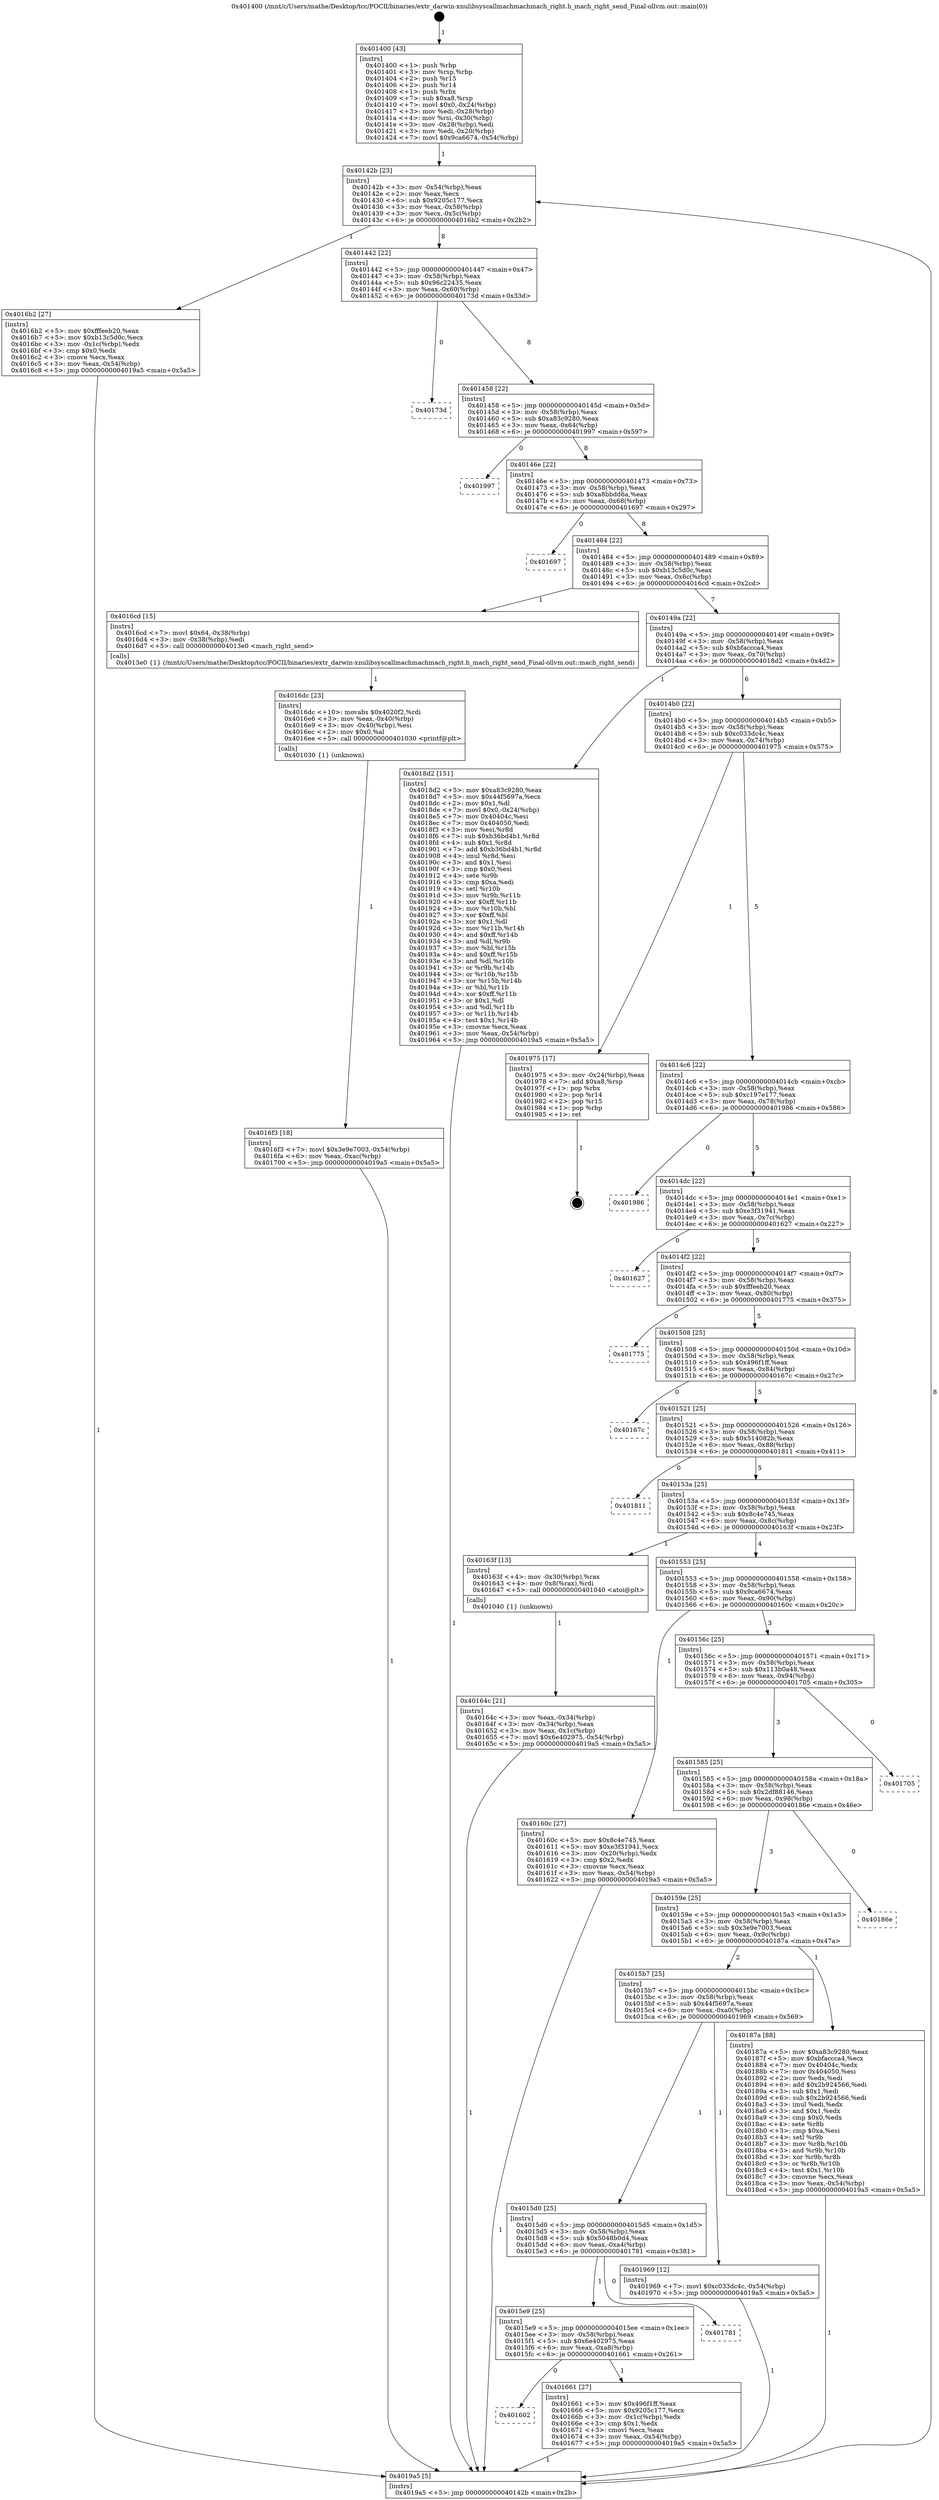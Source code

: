 digraph "0x401400" {
  label = "0x401400 (/mnt/c/Users/mathe/Desktop/tcc/POCII/binaries/extr_darwin-xnulibsyscallmachmachmach_right.h_mach_right_send_Final-ollvm.out::main(0))"
  labelloc = "t"
  node[shape=record]

  Entry [label="",width=0.3,height=0.3,shape=circle,fillcolor=black,style=filled]
  "0x40142b" [label="{
     0x40142b [23]\l
     | [instrs]\l
     &nbsp;&nbsp;0x40142b \<+3\>: mov -0x54(%rbp),%eax\l
     &nbsp;&nbsp;0x40142e \<+2\>: mov %eax,%ecx\l
     &nbsp;&nbsp;0x401430 \<+6\>: sub $0x9205c177,%ecx\l
     &nbsp;&nbsp;0x401436 \<+3\>: mov %eax,-0x58(%rbp)\l
     &nbsp;&nbsp;0x401439 \<+3\>: mov %ecx,-0x5c(%rbp)\l
     &nbsp;&nbsp;0x40143c \<+6\>: je 00000000004016b2 \<main+0x2b2\>\l
  }"]
  "0x4016b2" [label="{
     0x4016b2 [27]\l
     | [instrs]\l
     &nbsp;&nbsp;0x4016b2 \<+5\>: mov $0xfffeeb20,%eax\l
     &nbsp;&nbsp;0x4016b7 \<+5\>: mov $0xb13c5d0c,%ecx\l
     &nbsp;&nbsp;0x4016bc \<+3\>: mov -0x1c(%rbp),%edx\l
     &nbsp;&nbsp;0x4016bf \<+3\>: cmp $0x0,%edx\l
     &nbsp;&nbsp;0x4016c2 \<+3\>: cmove %ecx,%eax\l
     &nbsp;&nbsp;0x4016c5 \<+3\>: mov %eax,-0x54(%rbp)\l
     &nbsp;&nbsp;0x4016c8 \<+5\>: jmp 00000000004019a5 \<main+0x5a5\>\l
  }"]
  "0x401442" [label="{
     0x401442 [22]\l
     | [instrs]\l
     &nbsp;&nbsp;0x401442 \<+5\>: jmp 0000000000401447 \<main+0x47\>\l
     &nbsp;&nbsp;0x401447 \<+3\>: mov -0x58(%rbp),%eax\l
     &nbsp;&nbsp;0x40144a \<+5\>: sub $0x96c22435,%eax\l
     &nbsp;&nbsp;0x40144f \<+3\>: mov %eax,-0x60(%rbp)\l
     &nbsp;&nbsp;0x401452 \<+6\>: je 000000000040173d \<main+0x33d\>\l
  }"]
  Exit [label="",width=0.3,height=0.3,shape=circle,fillcolor=black,style=filled,peripheries=2]
  "0x40173d" [label="{
     0x40173d\l
  }", style=dashed]
  "0x401458" [label="{
     0x401458 [22]\l
     | [instrs]\l
     &nbsp;&nbsp;0x401458 \<+5\>: jmp 000000000040145d \<main+0x5d\>\l
     &nbsp;&nbsp;0x40145d \<+3\>: mov -0x58(%rbp),%eax\l
     &nbsp;&nbsp;0x401460 \<+5\>: sub $0xa83c9280,%eax\l
     &nbsp;&nbsp;0x401465 \<+3\>: mov %eax,-0x64(%rbp)\l
     &nbsp;&nbsp;0x401468 \<+6\>: je 0000000000401997 \<main+0x597\>\l
  }"]
  "0x4016f3" [label="{
     0x4016f3 [18]\l
     | [instrs]\l
     &nbsp;&nbsp;0x4016f3 \<+7\>: movl $0x3e9e7003,-0x54(%rbp)\l
     &nbsp;&nbsp;0x4016fa \<+6\>: mov %eax,-0xac(%rbp)\l
     &nbsp;&nbsp;0x401700 \<+5\>: jmp 00000000004019a5 \<main+0x5a5\>\l
  }"]
  "0x401997" [label="{
     0x401997\l
  }", style=dashed]
  "0x40146e" [label="{
     0x40146e [22]\l
     | [instrs]\l
     &nbsp;&nbsp;0x40146e \<+5\>: jmp 0000000000401473 \<main+0x73\>\l
     &nbsp;&nbsp;0x401473 \<+3\>: mov -0x58(%rbp),%eax\l
     &nbsp;&nbsp;0x401476 \<+5\>: sub $0xa8bbdd6a,%eax\l
     &nbsp;&nbsp;0x40147b \<+3\>: mov %eax,-0x68(%rbp)\l
     &nbsp;&nbsp;0x40147e \<+6\>: je 0000000000401697 \<main+0x297\>\l
  }"]
  "0x4016dc" [label="{
     0x4016dc [23]\l
     | [instrs]\l
     &nbsp;&nbsp;0x4016dc \<+10\>: movabs $0x4020f2,%rdi\l
     &nbsp;&nbsp;0x4016e6 \<+3\>: mov %eax,-0x40(%rbp)\l
     &nbsp;&nbsp;0x4016e9 \<+3\>: mov -0x40(%rbp),%esi\l
     &nbsp;&nbsp;0x4016ec \<+2\>: mov $0x0,%al\l
     &nbsp;&nbsp;0x4016ee \<+5\>: call 0000000000401030 \<printf@plt\>\l
     | [calls]\l
     &nbsp;&nbsp;0x401030 \{1\} (unknown)\l
  }"]
  "0x401697" [label="{
     0x401697\l
  }", style=dashed]
  "0x401484" [label="{
     0x401484 [22]\l
     | [instrs]\l
     &nbsp;&nbsp;0x401484 \<+5\>: jmp 0000000000401489 \<main+0x89\>\l
     &nbsp;&nbsp;0x401489 \<+3\>: mov -0x58(%rbp),%eax\l
     &nbsp;&nbsp;0x40148c \<+5\>: sub $0xb13c5d0c,%eax\l
     &nbsp;&nbsp;0x401491 \<+3\>: mov %eax,-0x6c(%rbp)\l
     &nbsp;&nbsp;0x401494 \<+6\>: je 00000000004016cd \<main+0x2cd\>\l
  }"]
  "0x401602" [label="{
     0x401602\l
  }", style=dashed]
  "0x4016cd" [label="{
     0x4016cd [15]\l
     | [instrs]\l
     &nbsp;&nbsp;0x4016cd \<+7\>: movl $0x64,-0x38(%rbp)\l
     &nbsp;&nbsp;0x4016d4 \<+3\>: mov -0x38(%rbp),%edi\l
     &nbsp;&nbsp;0x4016d7 \<+5\>: call 00000000004013e0 \<mach_right_send\>\l
     | [calls]\l
     &nbsp;&nbsp;0x4013e0 \{1\} (/mnt/c/Users/mathe/Desktop/tcc/POCII/binaries/extr_darwin-xnulibsyscallmachmachmach_right.h_mach_right_send_Final-ollvm.out::mach_right_send)\l
  }"]
  "0x40149a" [label="{
     0x40149a [22]\l
     | [instrs]\l
     &nbsp;&nbsp;0x40149a \<+5\>: jmp 000000000040149f \<main+0x9f\>\l
     &nbsp;&nbsp;0x40149f \<+3\>: mov -0x58(%rbp),%eax\l
     &nbsp;&nbsp;0x4014a2 \<+5\>: sub $0xbfaccca4,%eax\l
     &nbsp;&nbsp;0x4014a7 \<+3\>: mov %eax,-0x70(%rbp)\l
     &nbsp;&nbsp;0x4014aa \<+6\>: je 00000000004018d2 \<main+0x4d2\>\l
  }"]
  "0x401661" [label="{
     0x401661 [27]\l
     | [instrs]\l
     &nbsp;&nbsp;0x401661 \<+5\>: mov $0x496f1ff,%eax\l
     &nbsp;&nbsp;0x401666 \<+5\>: mov $0x9205c177,%ecx\l
     &nbsp;&nbsp;0x40166b \<+3\>: mov -0x1c(%rbp),%edx\l
     &nbsp;&nbsp;0x40166e \<+3\>: cmp $0x1,%edx\l
     &nbsp;&nbsp;0x401671 \<+3\>: cmovl %ecx,%eax\l
     &nbsp;&nbsp;0x401674 \<+3\>: mov %eax,-0x54(%rbp)\l
     &nbsp;&nbsp;0x401677 \<+5\>: jmp 00000000004019a5 \<main+0x5a5\>\l
  }"]
  "0x4018d2" [label="{
     0x4018d2 [151]\l
     | [instrs]\l
     &nbsp;&nbsp;0x4018d2 \<+5\>: mov $0xa83c9280,%eax\l
     &nbsp;&nbsp;0x4018d7 \<+5\>: mov $0x44f5697a,%ecx\l
     &nbsp;&nbsp;0x4018dc \<+2\>: mov $0x1,%dl\l
     &nbsp;&nbsp;0x4018de \<+7\>: movl $0x0,-0x24(%rbp)\l
     &nbsp;&nbsp;0x4018e5 \<+7\>: mov 0x40404c,%esi\l
     &nbsp;&nbsp;0x4018ec \<+7\>: mov 0x404050,%edi\l
     &nbsp;&nbsp;0x4018f3 \<+3\>: mov %esi,%r8d\l
     &nbsp;&nbsp;0x4018f6 \<+7\>: sub $0xb36bd4b1,%r8d\l
     &nbsp;&nbsp;0x4018fd \<+4\>: sub $0x1,%r8d\l
     &nbsp;&nbsp;0x401901 \<+7\>: add $0xb36bd4b1,%r8d\l
     &nbsp;&nbsp;0x401908 \<+4\>: imul %r8d,%esi\l
     &nbsp;&nbsp;0x40190c \<+3\>: and $0x1,%esi\l
     &nbsp;&nbsp;0x40190f \<+3\>: cmp $0x0,%esi\l
     &nbsp;&nbsp;0x401912 \<+4\>: sete %r9b\l
     &nbsp;&nbsp;0x401916 \<+3\>: cmp $0xa,%edi\l
     &nbsp;&nbsp;0x401919 \<+4\>: setl %r10b\l
     &nbsp;&nbsp;0x40191d \<+3\>: mov %r9b,%r11b\l
     &nbsp;&nbsp;0x401920 \<+4\>: xor $0xff,%r11b\l
     &nbsp;&nbsp;0x401924 \<+3\>: mov %r10b,%bl\l
     &nbsp;&nbsp;0x401927 \<+3\>: xor $0xff,%bl\l
     &nbsp;&nbsp;0x40192a \<+3\>: xor $0x1,%dl\l
     &nbsp;&nbsp;0x40192d \<+3\>: mov %r11b,%r14b\l
     &nbsp;&nbsp;0x401930 \<+4\>: and $0xff,%r14b\l
     &nbsp;&nbsp;0x401934 \<+3\>: and %dl,%r9b\l
     &nbsp;&nbsp;0x401937 \<+3\>: mov %bl,%r15b\l
     &nbsp;&nbsp;0x40193a \<+4\>: and $0xff,%r15b\l
     &nbsp;&nbsp;0x40193e \<+3\>: and %dl,%r10b\l
     &nbsp;&nbsp;0x401941 \<+3\>: or %r9b,%r14b\l
     &nbsp;&nbsp;0x401944 \<+3\>: or %r10b,%r15b\l
     &nbsp;&nbsp;0x401947 \<+3\>: xor %r15b,%r14b\l
     &nbsp;&nbsp;0x40194a \<+3\>: or %bl,%r11b\l
     &nbsp;&nbsp;0x40194d \<+4\>: xor $0xff,%r11b\l
     &nbsp;&nbsp;0x401951 \<+3\>: or $0x1,%dl\l
     &nbsp;&nbsp;0x401954 \<+3\>: and %dl,%r11b\l
     &nbsp;&nbsp;0x401957 \<+3\>: or %r11b,%r14b\l
     &nbsp;&nbsp;0x40195a \<+4\>: test $0x1,%r14b\l
     &nbsp;&nbsp;0x40195e \<+3\>: cmovne %ecx,%eax\l
     &nbsp;&nbsp;0x401961 \<+3\>: mov %eax,-0x54(%rbp)\l
     &nbsp;&nbsp;0x401964 \<+5\>: jmp 00000000004019a5 \<main+0x5a5\>\l
  }"]
  "0x4014b0" [label="{
     0x4014b0 [22]\l
     | [instrs]\l
     &nbsp;&nbsp;0x4014b0 \<+5\>: jmp 00000000004014b5 \<main+0xb5\>\l
     &nbsp;&nbsp;0x4014b5 \<+3\>: mov -0x58(%rbp),%eax\l
     &nbsp;&nbsp;0x4014b8 \<+5\>: sub $0xc033dc4c,%eax\l
     &nbsp;&nbsp;0x4014bd \<+3\>: mov %eax,-0x74(%rbp)\l
     &nbsp;&nbsp;0x4014c0 \<+6\>: je 0000000000401975 \<main+0x575\>\l
  }"]
  "0x4015e9" [label="{
     0x4015e9 [25]\l
     | [instrs]\l
     &nbsp;&nbsp;0x4015e9 \<+5\>: jmp 00000000004015ee \<main+0x1ee\>\l
     &nbsp;&nbsp;0x4015ee \<+3\>: mov -0x58(%rbp),%eax\l
     &nbsp;&nbsp;0x4015f1 \<+5\>: sub $0x6e402975,%eax\l
     &nbsp;&nbsp;0x4015f6 \<+6\>: mov %eax,-0xa8(%rbp)\l
     &nbsp;&nbsp;0x4015fc \<+6\>: je 0000000000401661 \<main+0x261\>\l
  }"]
  "0x401975" [label="{
     0x401975 [17]\l
     | [instrs]\l
     &nbsp;&nbsp;0x401975 \<+3\>: mov -0x24(%rbp),%eax\l
     &nbsp;&nbsp;0x401978 \<+7\>: add $0xa8,%rsp\l
     &nbsp;&nbsp;0x40197f \<+1\>: pop %rbx\l
     &nbsp;&nbsp;0x401980 \<+2\>: pop %r14\l
     &nbsp;&nbsp;0x401982 \<+2\>: pop %r15\l
     &nbsp;&nbsp;0x401984 \<+1\>: pop %rbp\l
     &nbsp;&nbsp;0x401985 \<+1\>: ret\l
  }"]
  "0x4014c6" [label="{
     0x4014c6 [22]\l
     | [instrs]\l
     &nbsp;&nbsp;0x4014c6 \<+5\>: jmp 00000000004014cb \<main+0xcb\>\l
     &nbsp;&nbsp;0x4014cb \<+3\>: mov -0x58(%rbp),%eax\l
     &nbsp;&nbsp;0x4014ce \<+5\>: sub $0xc197e177,%eax\l
     &nbsp;&nbsp;0x4014d3 \<+3\>: mov %eax,-0x78(%rbp)\l
     &nbsp;&nbsp;0x4014d6 \<+6\>: je 0000000000401986 \<main+0x586\>\l
  }"]
  "0x401781" [label="{
     0x401781\l
  }", style=dashed]
  "0x401986" [label="{
     0x401986\l
  }", style=dashed]
  "0x4014dc" [label="{
     0x4014dc [22]\l
     | [instrs]\l
     &nbsp;&nbsp;0x4014dc \<+5\>: jmp 00000000004014e1 \<main+0xe1\>\l
     &nbsp;&nbsp;0x4014e1 \<+3\>: mov -0x58(%rbp),%eax\l
     &nbsp;&nbsp;0x4014e4 \<+5\>: sub $0xe3f31941,%eax\l
     &nbsp;&nbsp;0x4014e9 \<+3\>: mov %eax,-0x7c(%rbp)\l
     &nbsp;&nbsp;0x4014ec \<+6\>: je 0000000000401627 \<main+0x227\>\l
  }"]
  "0x4015d0" [label="{
     0x4015d0 [25]\l
     | [instrs]\l
     &nbsp;&nbsp;0x4015d0 \<+5\>: jmp 00000000004015d5 \<main+0x1d5\>\l
     &nbsp;&nbsp;0x4015d5 \<+3\>: mov -0x58(%rbp),%eax\l
     &nbsp;&nbsp;0x4015d8 \<+5\>: sub $0x5048b0d4,%eax\l
     &nbsp;&nbsp;0x4015dd \<+6\>: mov %eax,-0xa4(%rbp)\l
     &nbsp;&nbsp;0x4015e3 \<+6\>: je 0000000000401781 \<main+0x381\>\l
  }"]
  "0x401627" [label="{
     0x401627\l
  }", style=dashed]
  "0x4014f2" [label="{
     0x4014f2 [22]\l
     | [instrs]\l
     &nbsp;&nbsp;0x4014f2 \<+5\>: jmp 00000000004014f7 \<main+0xf7\>\l
     &nbsp;&nbsp;0x4014f7 \<+3\>: mov -0x58(%rbp),%eax\l
     &nbsp;&nbsp;0x4014fa \<+5\>: sub $0xfffeeb20,%eax\l
     &nbsp;&nbsp;0x4014ff \<+3\>: mov %eax,-0x80(%rbp)\l
     &nbsp;&nbsp;0x401502 \<+6\>: je 0000000000401775 \<main+0x375\>\l
  }"]
  "0x401969" [label="{
     0x401969 [12]\l
     | [instrs]\l
     &nbsp;&nbsp;0x401969 \<+7\>: movl $0xc033dc4c,-0x54(%rbp)\l
     &nbsp;&nbsp;0x401970 \<+5\>: jmp 00000000004019a5 \<main+0x5a5\>\l
  }"]
  "0x401775" [label="{
     0x401775\l
  }", style=dashed]
  "0x401508" [label="{
     0x401508 [25]\l
     | [instrs]\l
     &nbsp;&nbsp;0x401508 \<+5\>: jmp 000000000040150d \<main+0x10d\>\l
     &nbsp;&nbsp;0x40150d \<+3\>: mov -0x58(%rbp),%eax\l
     &nbsp;&nbsp;0x401510 \<+5\>: sub $0x496f1ff,%eax\l
     &nbsp;&nbsp;0x401515 \<+6\>: mov %eax,-0x84(%rbp)\l
     &nbsp;&nbsp;0x40151b \<+6\>: je 000000000040167c \<main+0x27c\>\l
  }"]
  "0x4015b7" [label="{
     0x4015b7 [25]\l
     | [instrs]\l
     &nbsp;&nbsp;0x4015b7 \<+5\>: jmp 00000000004015bc \<main+0x1bc\>\l
     &nbsp;&nbsp;0x4015bc \<+3\>: mov -0x58(%rbp),%eax\l
     &nbsp;&nbsp;0x4015bf \<+5\>: sub $0x44f5697a,%eax\l
     &nbsp;&nbsp;0x4015c4 \<+6\>: mov %eax,-0xa0(%rbp)\l
     &nbsp;&nbsp;0x4015ca \<+6\>: je 0000000000401969 \<main+0x569\>\l
  }"]
  "0x40167c" [label="{
     0x40167c\l
  }", style=dashed]
  "0x401521" [label="{
     0x401521 [25]\l
     | [instrs]\l
     &nbsp;&nbsp;0x401521 \<+5\>: jmp 0000000000401526 \<main+0x126\>\l
     &nbsp;&nbsp;0x401526 \<+3\>: mov -0x58(%rbp),%eax\l
     &nbsp;&nbsp;0x401529 \<+5\>: sub $0x514082b,%eax\l
     &nbsp;&nbsp;0x40152e \<+6\>: mov %eax,-0x88(%rbp)\l
     &nbsp;&nbsp;0x401534 \<+6\>: je 0000000000401811 \<main+0x411\>\l
  }"]
  "0x40187a" [label="{
     0x40187a [88]\l
     | [instrs]\l
     &nbsp;&nbsp;0x40187a \<+5\>: mov $0xa83c9280,%eax\l
     &nbsp;&nbsp;0x40187f \<+5\>: mov $0xbfaccca4,%ecx\l
     &nbsp;&nbsp;0x401884 \<+7\>: mov 0x40404c,%edx\l
     &nbsp;&nbsp;0x40188b \<+7\>: mov 0x404050,%esi\l
     &nbsp;&nbsp;0x401892 \<+2\>: mov %edx,%edi\l
     &nbsp;&nbsp;0x401894 \<+6\>: add $0x2b924566,%edi\l
     &nbsp;&nbsp;0x40189a \<+3\>: sub $0x1,%edi\l
     &nbsp;&nbsp;0x40189d \<+6\>: sub $0x2b924566,%edi\l
     &nbsp;&nbsp;0x4018a3 \<+3\>: imul %edi,%edx\l
     &nbsp;&nbsp;0x4018a6 \<+3\>: and $0x1,%edx\l
     &nbsp;&nbsp;0x4018a9 \<+3\>: cmp $0x0,%edx\l
     &nbsp;&nbsp;0x4018ac \<+4\>: sete %r8b\l
     &nbsp;&nbsp;0x4018b0 \<+3\>: cmp $0xa,%esi\l
     &nbsp;&nbsp;0x4018b3 \<+4\>: setl %r9b\l
     &nbsp;&nbsp;0x4018b7 \<+3\>: mov %r8b,%r10b\l
     &nbsp;&nbsp;0x4018ba \<+3\>: and %r9b,%r10b\l
     &nbsp;&nbsp;0x4018bd \<+3\>: xor %r9b,%r8b\l
     &nbsp;&nbsp;0x4018c0 \<+3\>: or %r8b,%r10b\l
     &nbsp;&nbsp;0x4018c3 \<+4\>: test $0x1,%r10b\l
     &nbsp;&nbsp;0x4018c7 \<+3\>: cmovne %ecx,%eax\l
     &nbsp;&nbsp;0x4018ca \<+3\>: mov %eax,-0x54(%rbp)\l
     &nbsp;&nbsp;0x4018cd \<+5\>: jmp 00000000004019a5 \<main+0x5a5\>\l
  }"]
  "0x401811" [label="{
     0x401811\l
  }", style=dashed]
  "0x40153a" [label="{
     0x40153a [25]\l
     | [instrs]\l
     &nbsp;&nbsp;0x40153a \<+5\>: jmp 000000000040153f \<main+0x13f\>\l
     &nbsp;&nbsp;0x40153f \<+3\>: mov -0x58(%rbp),%eax\l
     &nbsp;&nbsp;0x401542 \<+5\>: sub $0x8c4e745,%eax\l
     &nbsp;&nbsp;0x401547 \<+6\>: mov %eax,-0x8c(%rbp)\l
     &nbsp;&nbsp;0x40154d \<+6\>: je 000000000040163f \<main+0x23f\>\l
  }"]
  "0x40159e" [label="{
     0x40159e [25]\l
     | [instrs]\l
     &nbsp;&nbsp;0x40159e \<+5\>: jmp 00000000004015a3 \<main+0x1a3\>\l
     &nbsp;&nbsp;0x4015a3 \<+3\>: mov -0x58(%rbp),%eax\l
     &nbsp;&nbsp;0x4015a6 \<+5\>: sub $0x3e9e7003,%eax\l
     &nbsp;&nbsp;0x4015ab \<+6\>: mov %eax,-0x9c(%rbp)\l
     &nbsp;&nbsp;0x4015b1 \<+6\>: je 000000000040187a \<main+0x47a\>\l
  }"]
  "0x40163f" [label="{
     0x40163f [13]\l
     | [instrs]\l
     &nbsp;&nbsp;0x40163f \<+4\>: mov -0x30(%rbp),%rax\l
     &nbsp;&nbsp;0x401643 \<+4\>: mov 0x8(%rax),%rdi\l
     &nbsp;&nbsp;0x401647 \<+5\>: call 0000000000401040 \<atoi@plt\>\l
     | [calls]\l
     &nbsp;&nbsp;0x401040 \{1\} (unknown)\l
  }"]
  "0x401553" [label="{
     0x401553 [25]\l
     | [instrs]\l
     &nbsp;&nbsp;0x401553 \<+5\>: jmp 0000000000401558 \<main+0x158\>\l
     &nbsp;&nbsp;0x401558 \<+3\>: mov -0x58(%rbp),%eax\l
     &nbsp;&nbsp;0x40155b \<+5\>: sub $0x9ca6674,%eax\l
     &nbsp;&nbsp;0x401560 \<+6\>: mov %eax,-0x90(%rbp)\l
     &nbsp;&nbsp;0x401566 \<+6\>: je 000000000040160c \<main+0x20c\>\l
  }"]
  "0x40186e" [label="{
     0x40186e\l
  }", style=dashed]
  "0x40160c" [label="{
     0x40160c [27]\l
     | [instrs]\l
     &nbsp;&nbsp;0x40160c \<+5\>: mov $0x8c4e745,%eax\l
     &nbsp;&nbsp;0x401611 \<+5\>: mov $0xe3f31941,%ecx\l
     &nbsp;&nbsp;0x401616 \<+3\>: mov -0x20(%rbp),%edx\l
     &nbsp;&nbsp;0x401619 \<+3\>: cmp $0x2,%edx\l
     &nbsp;&nbsp;0x40161c \<+3\>: cmovne %ecx,%eax\l
     &nbsp;&nbsp;0x40161f \<+3\>: mov %eax,-0x54(%rbp)\l
     &nbsp;&nbsp;0x401622 \<+5\>: jmp 00000000004019a5 \<main+0x5a5\>\l
  }"]
  "0x40156c" [label="{
     0x40156c [25]\l
     | [instrs]\l
     &nbsp;&nbsp;0x40156c \<+5\>: jmp 0000000000401571 \<main+0x171\>\l
     &nbsp;&nbsp;0x401571 \<+3\>: mov -0x58(%rbp),%eax\l
     &nbsp;&nbsp;0x401574 \<+5\>: sub $0x113b0a48,%eax\l
     &nbsp;&nbsp;0x401579 \<+6\>: mov %eax,-0x94(%rbp)\l
     &nbsp;&nbsp;0x40157f \<+6\>: je 0000000000401705 \<main+0x305\>\l
  }"]
  "0x4019a5" [label="{
     0x4019a5 [5]\l
     | [instrs]\l
     &nbsp;&nbsp;0x4019a5 \<+5\>: jmp 000000000040142b \<main+0x2b\>\l
  }"]
  "0x401400" [label="{
     0x401400 [43]\l
     | [instrs]\l
     &nbsp;&nbsp;0x401400 \<+1\>: push %rbp\l
     &nbsp;&nbsp;0x401401 \<+3\>: mov %rsp,%rbp\l
     &nbsp;&nbsp;0x401404 \<+2\>: push %r15\l
     &nbsp;&nbsp;0x401406 \<+2\>: push %r14\l
     &nbsp;&nbsp;0x401408 \<+1\>: push %rbx\l
     &nbsp;&nbsp;0x401409 \<+7\>: sub $0xa8,%rsp\l
     &nbsp;&nbsp;0x401410 \<+7\>: movl $0x0,-0x24(%rbp)\l
     &nbsp;&nbsp;0x401417 \<+3\>: mov %edi,-0x28(%rbp)\l
     &nbsp;&nbsp;0x40141a \<+4\>: mov %rsi,-0x30(%rbp)\l
     &nbsp;&nbsp;0x40141e \<+3\>: mov -0x28(%rbp),%edi\l
     &nbsp;&nbsp;0x401421 \<+3\>: mov %edi,-0x20(%rbp)\l
     &nbsp;&nbsp;0x401424 \<+7\>: movl $0x9ca6674,-0x54(%rbp)\l
  }"]
  "0x40164c" [label="{
     0x40164c [21]\l
     | [instrs]\l
     &nbsp;&nbsp;0x40164c \<+3\>: mov %eax,-0x34(%rbp)\l
     &nbsp;&nbsp;0x40164f \<+3\>: mov -0x34(%rbp),%eax\l
     &nbsp;&nbsp;0x401652 \<+3\>: mov %eax,-0x1c(%rbp)\l
     &nbsp;&nbsp;0x401655 \<+7\>: movl $0x6e402975,-0x54(%rbp)\l
     &nbsp;&nbsp;0x40165c \<+5\>: jmp 00000000004019a5 \<main+0x5a5\>\l
  }"]
  "0x401585" [label="{
     0x401585 [25]\l
     | [instrs]\l
     &nbsp;&nbsp;0x401585 \<+5\>: jmp 000000000040158a \<main+0x18a\>\l
     &nbsp;&nbsp;0x40158a \<+3\>: mov -0x58(%rbp),%eax\l
     &nbsp;&nbsp;0x40158d \<+5\>: sub $0x2df88146,%eax\l
     &nbsp;&nbsp;0x401592 \<+6\>: mov %eax,-0x98(%rbp)\l
     &nbsp;&nbsp;0x401598 \<+6\>: je 000000000040186e \<main+0x46e\>\l
  }"]
  "0x401705" [label="{
     0x401705\l
  }", style=dashed]
  Entry -> "0x401400" [label=" 1"]
  "0x40142b" -> "0x4016b2" [label=" 1"]
  "0x40142b" -> "0x401442" [label=" 8"]
  "0x401975" -> Exit [label=" 1"]
  "0x401442" -> "0x40173d" [label=" 0"]
  "0x401442" -> "0x401458" [label=" 8"]
  "0x401969" -> "0x4019a5" [label=" 1"]
  "0x401458" -> "0x401997" [label=" 0"]
  "0x401458" -> "0x40146e" [label=" 8"]
  "0x4018d2" -> "0x4019a5" [label=" 1"]
  "0x40146e" -> "0x401697" [label=" 0"]
  "0x40146e" -> "0x401484" [label=" 8"]
  "0x40187a" -> "0x4019a5" [label=" 1"]
  "0x401484" -> "0x4016cd" [label=" 1"]
  "0x401484" -> "0x40149a" [label=" 7"]
  "0x4016f3" -> "0x4019a5" [label=" 1"]
  "0x40149a" -> "0x4018d2" [label=" 1"]
  "0x40149a" -> "0x4014b0" [label=" 6"]
  "0x4016dc" -> "0x4016f3" [label=" 1"]
  "0x4014b0" -> "0x401975" [label=" 1"]
  "0x4014b0" -> "0x4014c6" [label=" 5"]
  "0x4016b2" -> "0x4019a5" [label=" 1"]
  "0x4014c6" -> "0x401986" [label=" 0"]
  "0x4014c6" -> "0x4014dc" [label=" 5"]
  "0x401661" -> "0x4019a5" [label=" 1"]
  "0x4014dc" -> "0x401627" [label=" 0"]
  "0x4014dc" -> "0x4014f2" [label=" 5"]
  "0x4015e9" -> "0x401661" [label=" 1"]
  "0x4014f2" -> "0x401775" [label=" 0"]
  "0x4014f2" -> "0x401508" [label=" 5"]
  "0x4016cd" -> "0x4016dc" [label=" 1"]
  "0x401508" -> "0x40167c" [label=" 0"]
  "0x401508" -> "0x401521" [label=" 5"]
  "0x4015d0" -> "0x401781" [label=" 0"]
  "0x401521" -> "0x401811" [label=" 0"]
  "0x401521" -> "0x40153a" [label=" 5"]
  "0x4015e9" -> "0x401602" [label=" 0"]
  "0x40153a" -> "0x40163f" [label=" 1"]
  "0x40153a" -> "0x401553" [label=" 4"]
  "0x4015b7" -> "0x401969" [label=" 1"]
  "0x401553" -> "0x40160c" [label=" 1"]
  "0x401553" -> "0x40156c" [label=" 3"]
  "0x40160c" -> "0x4019a5" [label=" 1"]
  "0x401400" -> "0x40142b" [label=" 1"]
  "0x4019a5" -> "0x40142b" [label=" 8"]
  "0x40163f" -> "0x40164c" [label=" 1"]
  "0x40164c" -> "0x4019a5" [label=" 1"]
  "0x4015d0" -> "0x4015e9" [label=" 1"]
  "0x40156c" -> "0x401705" [label=" 0"]
  "0x40156c" -> "0x401585" [label=" 3"]
  "0x40159e" -> "0x4015b7" [label=" 2"]
  "0x401585" -> "0x40186e" [label=" 0"]
  "0x401585" -> "0x40159e" [label=" 3"]
  "0x4015b7" -> "0x4015d0" [label=" 1"]
  "0x40159e" -> "0x40187a" [label=" 1"]
}
